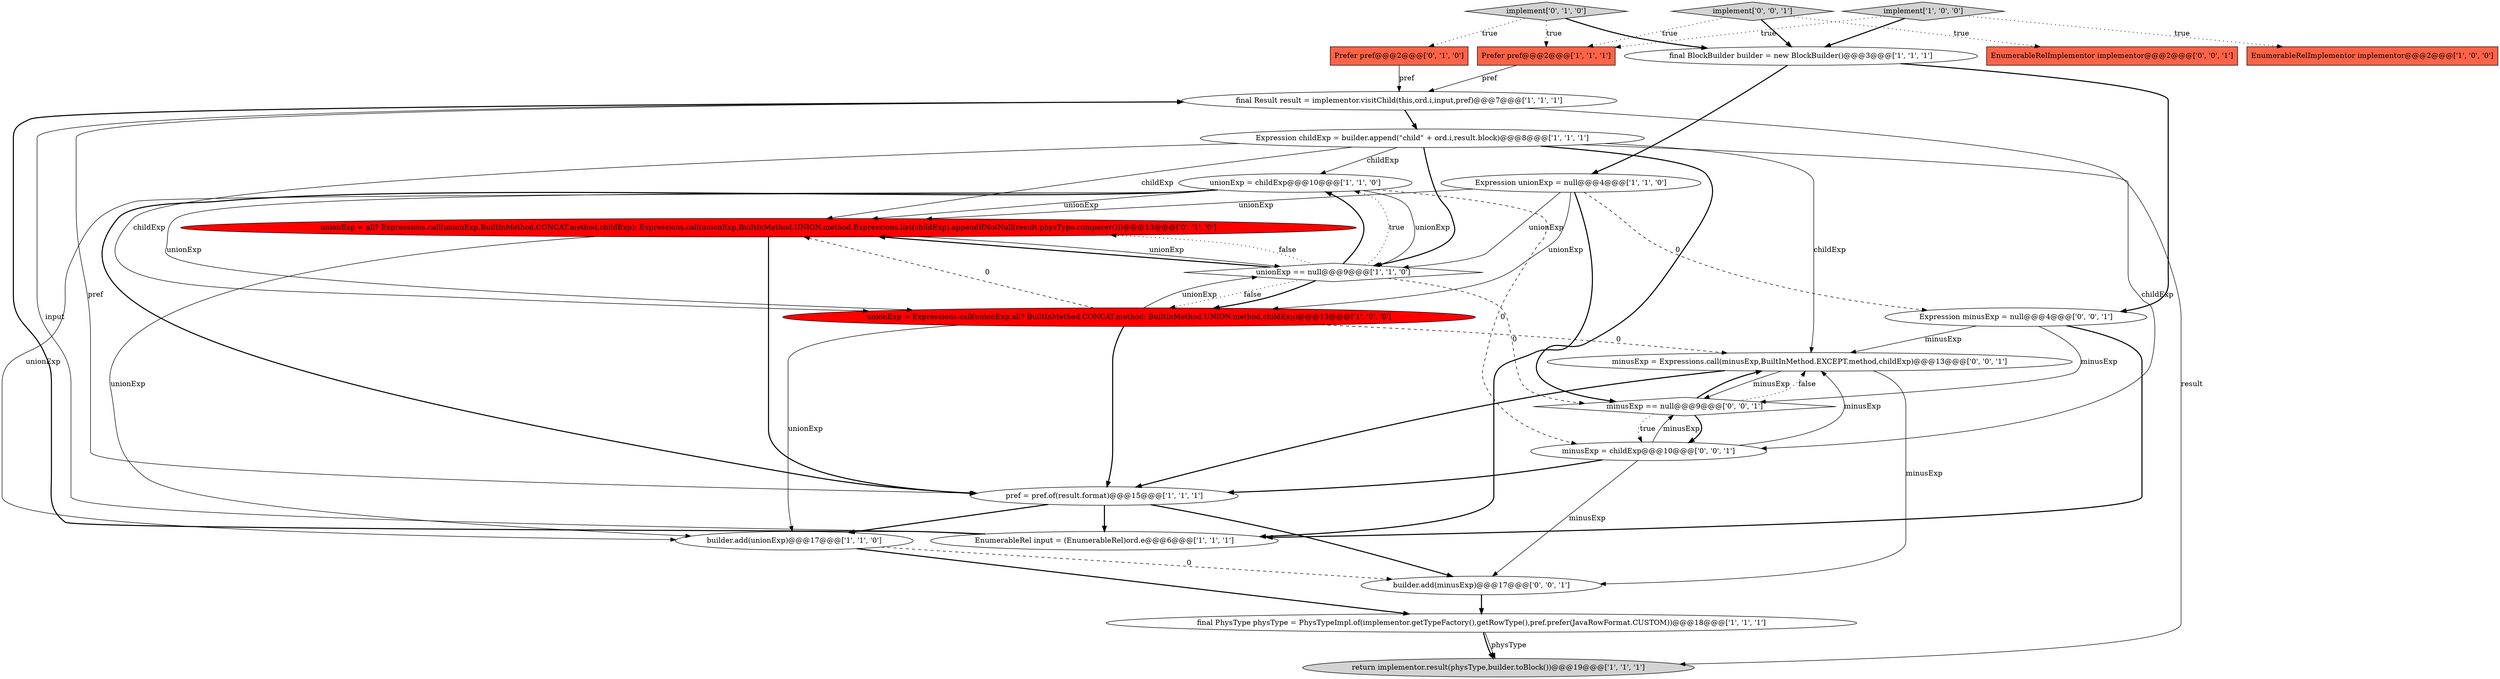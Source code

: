 digraph {
13 [style = filled, label = "final Result result = implementor.visitChild(this,ord.i,input,pref)@@@7@@@['1', '1', '1']", fillcolor = white, shape = ellipse image = "AAA0AAABBB1BBB"];
2 [style = filled, label = "Expression unionExp = null@@@4@@@['1', '1', '0']", fillcolor = white, shape = ellipse image = "AAA0AAABBB1BBB"];
18 [style = filled, label = "EnumerableRelImplementor implementor@@@2@@@['0', '0', '1']", fillcolor = tomato, shape = box image = "AAA0AAABBB3BBB"];
7 [style = filled, label = "implement['1', '0', '0']", fillcolor = lightgray, shape = diamond image = "AAA0AAABBB1BBB"];
1 [style = filled, label = "EnumerableRel input = (EnumerableRel)ord.e@@@6@@@['1', '1', '1']", fillcolor = white, shape = ellipse image = "AAA0AAABBB1BBB"];
22 [style = filled, label = "Expression minusExp = null@@@4@@@['0', '0', '1']", fillcolor = white, shape = ellipse image = "AAA0AAABBB3BBB"];
14 [style = filled, label = "unionExp = childExp@@@10@@@['1', '1', '0']", fillcolor = white, shape = ellipse image = "AAA0AAABBB1BBB"];
15 [style = filled, label = "Prefer pref@@@2@@@['0', '1', '0']", fillcolor = tomato, shape = box image = "AAA0AAABBB2BBB"];
17 [style = filled, label = "unionExp = all? Expressions.call(unionExp,BuiltInMethod.CONCAT.method,childExp): Expressions.call(unionExp,BuiltInMethod.UNION.method,Expressions.list(childExp).appendIfNotNull(result.physType.comparer()))@@@13@@@['0', '1', '0']", fillcolor = red, shape = ellipse image = "AAA1AAABBB2BBB"];
3 [style = filled, label = "return implementor.result(physType,builder.toBlock())@@@19@@@['1', '1', '1']", fillcolor = lightgray, shape = ellipse image = "AAA0AAABBB1BBB"];
10 [style = filled, label = "Prefer pref@@@2@@@['1', '1', '1']", fillcolor = tomato, shape = box image = "AAA0AAABBB1BBB"];
9 [style = filled, label = "EnumerableRelImplementor implementor@@@2@@@['1', '0', '0']", fillcolor = tomato, shape = box image = "AAA0AAABBB1BBB"];
21 [style = filled, label = "minusExp == null@@@9@@@['0', '0', '1']", fillcolor = white, shape = diamond image = "AAA0AAABBB3BBB"];
20 [style = filled, label = "minusExp = Expressions.call(minusExp,BuiltInMethod.EXCEPT.method,childExp)@@@13@@@['0', '0', '1']", fillcolor = white, shape = ellipse image = "AAA0AAABBB3BBB"];
23 [style = filled, label = "implement['0', '0', '1']", fillcolor = lightgray, shape = diamond image = "AAA0AAABBB3BBB"];
12 [style = filled, label = "unionExp == null@@@9@@@['1', '1', '0']", fillcolor = white, shape = diamond image = "AAA0AAABBB1BBB"];
5 [style = filled, label = "pref = pref.of(result.format)@@@15@@@['1', '1', '1']", fillcolor = white, shape = ellipse image = "AAA0AAABBB1BBB"];
8 [style = filled, label = "builder.add(unionExp)@@@17@@@['1', '1', '0']", fillcolor = white, shape = ellipse image = "AAA0AAABBB1BBB"];
16 [style = filled, label = "implement['0', '1', '0']", fillcolor = lightgray, shape = diamond image = "AAA0AAABBB2BBB"];
0 [style = filled, label = "final BlockBuilder builder = new BlockBuilder()@@@3@@@['1', '1', '1']", fillcolor = white, shape = ellipse image = "AAA0AAABBB1BBB"];
19 [style = filled, label = "minusExp = childExp@@@10@@@['0', '0', '1']", fillcolor = white, shape = ellipse image = "AAA0AAABBB3BBB"];
6 [style = filled, label = "Expression childExp = builder.append(\"child\" + ord.i,result.block)@@@8@@@['1', '1', '1']", fillcolor = white, shape = ellipse image = "AAA0AAABBB1BBB"];
11 [style = filled, label = "final PhysType physType = PhysTypeImpl.of(implementor.getTypeFactory(),getRowType(),pref.prefer(JavaRowFormat.CUSTOM))@@@18@@@['1', '1', '1']", fillcolor = white, shape = ellipse image = "AAA0AAABBB1BBB"];
24 [style = filled, label = "builder.add(minusExp)@@@17@@@['0', '0', '1']", fillcolor = white, shape = ellipse image = "AAA0AAABBB3BBB"];
4 [style = filled, label = "unionExp = Expressions.call(unionExp,all? BuiltInMethod.CONCAT.method: BuiltInMethod.UNION.method,childExp)@@@13@@@['1', '0', '0']", fillcolor = red, shape = ellipse image = "AAA1AAABBB1BBB"];
10->13 [style = solid, label="pref"];
19->21 [style = solid, label="minusExp"];
20->24 [style = solid, label="minusExp"];
5->8 [style = bold, label=""];
17->5 [style = bold, label=""];
20->21 [style = solid, label="minusExp"];
2->17 [style = solid, label="unionExp"];
6->19 [style = solid, label="childExp"];
16->0 [style = bold, label=""];
7->10 [style = dotted, label="true"];
12->17 [style = dotted, label="false"];
13->3 [style = solid, label="result"];
21->19 [style = bold, label=""];
21->20 [style = dotted, label="false"];
4->17 [style = dashed, label="0"];
2->1 [style = bold, label=""];
22->20 [style = solid, label="minusExp"];
6->21 [style = bold, label=""];
12->4 [style = dotted, label="false"];
19->24 [style = solid, label="minusExp"];
14->17 [style = solid, label="unionExp"];
15->13 [style = solid, label="pref"];
0->2 [style = bold, label=""];
14->5 [style = bold, label=""];
12->17 [style = bold, label=""];
16->15 [style = dotted, label="true"];
6->14 [style = solid, label="childExp"];
19->20 [style = solid, label="minusExp"];
7->0 [style = bold, label=""];
14->12 [style = solid, label="unionExp"];
6->4 [style = solid, label="childExp"];
7->9 [style = dotted, label="true"];
8->24 [style = dashed, label="0"];
23->0 [style = bold, label=""];
1->13 [style = bold, label=""];
16->10 [style = dotted, label="true"];
12->21 [style = dashed, label="0"];
2->12 [style = solid, label="unionExp"];
20->5 [style = bold, label=""];
5->13 [style = solid, label="pref"];
19->5 [style = bold, label=""];
14->8 [style = solid, label="unionExp"];
5->1 [style = bold, label=""];
22->21 [style = solid, label="minusExp"];
14->4 [style = solid, label="unionExp"];
12->14 [style = dotted, label="true"];
4->12 [style = solid, label="unionExp"];
23->10 [style = dotted, label="true"];
21->20 [style = bold, label=""];
23->18 [style = dotted, label="true"];
12->4 [style = bold, label=""];
11->3 [style = bold, label=""];
4->20 [style = dashed, label="0"];
4->8 [style = solid, label="unionExp"];
11->3 [style = solid, label="physType"];
6->17 [style = solid, label="childExp"];
0->22 [style = bold, label=""];
5->24 [style = bold, label=""];
24->11 [style = bold, label=""];
21->19 [style = dotted, label="true"];
12->14 [style = bold, label=""];
1->13 [style = solid, label="input"];
14->19 [style = dashed, label="0"];
22->1 [style = bold, label=""];
17->12 [style = solid, label="unionExp"];
13->6 [style = bold, label=""];
8->11 [style = bold, label=""];
2->22 [style = dashed, label="0"];
4->5 [style = bold, label=""];
17->8 [style = solid, label="unionExp"];
6->20 [style = solid, label="childExp"];
2->4 [style = solid, label="unionExp"];
6->12 [style = bold, label=""];
}
